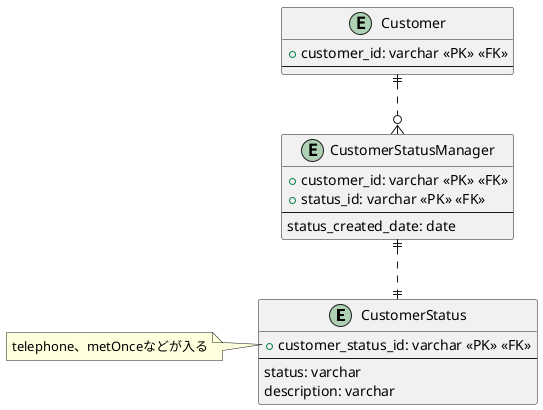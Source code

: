 @startuml
skinparam linetype ortho

entity CustomerStatus {
  + customer_status_id: varchar <<PK>> <<FK>>
  ---
  status: varchar
  description: varchar
}

note left of CustomerStatus::status
  telephone、metOnceなどが入る
end note

entity CustomerStatusManager {
  + customer_id: varchar <<PK>> <<FK>>
  + status_id: varchar <<PK>> <<FK>>
  ---
  status_created_date: date
}

' ステータスの作成日の良い名前が思いつかない

entity Customer {
  + customer_id: varchar <<PK>> <<FK>>
  ---
}

Customer ||..o{ CustomerStatusManager

CustomerStatusManager ||..|| CustomerStatus

@enduml